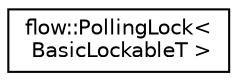 digraph "Graphical Class Hierarchy"
{
 // LATEX_PDF_SIZE
  edge [fontname="Helvetica",fontsize="10",labelfontname="Helvetica",labelfontsize="10"];
  node [fontname="Helvetica",fontsize="10",shape=record];
  rankdir="LR";
  Node0 [label="flow::PollingLock\<\l BasicLockableT \>",height=0.2,width=0.4,color="black", fillcolor="white", style="filled",URL="$structflow_1_1_polling_lock.html",tooltip="Stand-in type used to signify that captors will be used in a threaded context, but will not wait for ..."];
}
